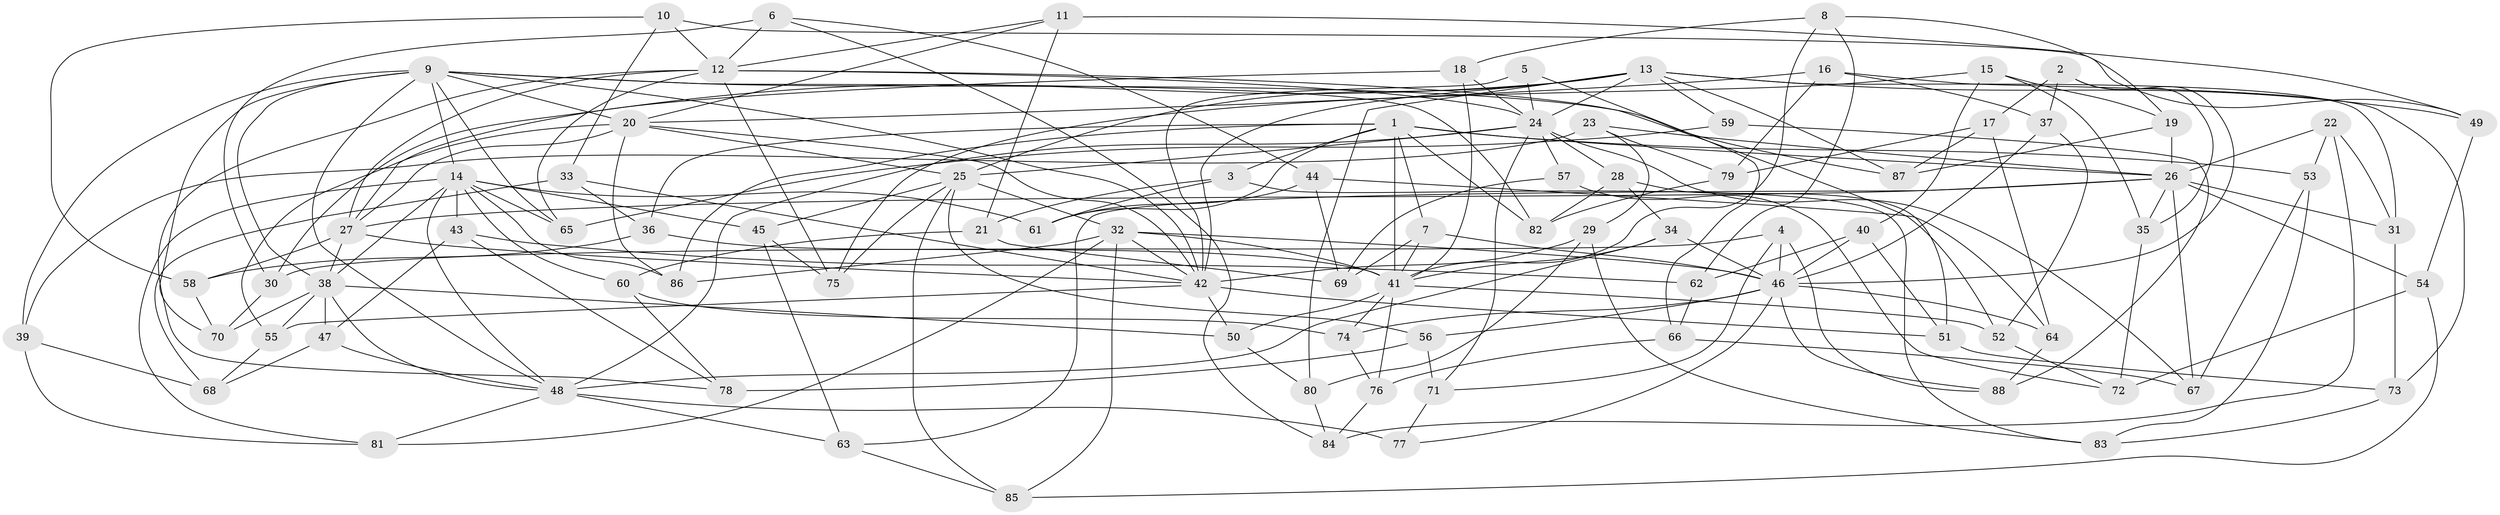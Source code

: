 // original degree distribution, {4: 1.0}
// Generated by graph-tools (version 1.1) at 2025/53/03/04/25 22:53:30]
// undirected, 88 vertices, 216 edges
graph export_dot {
  node [color=gray90,style=filled];
  1;
  2;
  3;
  4;
  5;
  6;
  7;
  8;
  9;
  10;
  11;
  12;
  13;
  14;
  15;
  16;
  17;
  18;
  19;
  20;
  21;
  22;
  23;
  24;
  25;
  26;
  27;
  28;
  29;
  30;
  31;
  32;
  33;
  34;
  35;
  36;
  37;
  38;
  39;
  40;
  41;
  42;
  43;
  44;
  45;
  46;
  47;
  48;
  49;
  50;
  51;
  52;
  53;
  54;
  55;
  56;
  57;
  58;
  59;
  60;
  61;
  62;
  63;
  64;
  65;
  66;
  67;
  68;
  69;
  70;
  71;
  72;
  73;
  74;
  75;
  76;
  77;
  78;
  79;
  80;
  81;
  82;
  83;
  84;
  85;
  86;
  87;
  88;
  1 -- 3 [weight=1.0];
  1 -- 7 [weight=1.0];
  1 -- 26 [weight=1.0];
  1 -- 36 [weight=1.0];
  1 -- 41 [weight=2.0];
  1 -- 53 [weight=1.0];
  1 -- 61 [weight=1.0];
  1 -- 82 [weight=1.0];
  1 -- 86 [weight=1.0];
  2 -- 17 [weight=1.0];
  2 -- 35 [weight=1.0];
  2 -- 37 [weight=1.0];
  2 -- 46 [weight=1.0];
  3 -- 21 [weight=1.0];
  3 -- 61 [weight=1.0];
  3 -- 83 [weight=1.0];
  4 -- 30 [weight=1.0];
  4 -- 46 [weight=1.0];
  4 -- 71 [weight=1.0];
  4 -- 88 [weight=1.0];
  5 -- 24 [weight=1.0];
  5 -- 42 [weight=2.0];
  5 -- 66 [weight=1.0];
  6 -- 12 [weight=1.0];
  6 -- 30 [weight=1.0];
  6 -- 44 [weight=1.0];
  6 -- 84 [weight=1.0];
  7 -- 41 [weight=1.0];
  7 -- 46 [weight=1.0];
  7 -- 69 [weight=1.0];
  8 -- 18 [weight=1.0];
  8 -- 19 [weight=1.0];
  8 -- 41 [weight=1.0];
  8 -- 62 [weight=1.0];
  9 -- 14 [weight=1.0];
  9 -- 20 [weight=1.0];
  9 -- 38 [weight=1.0];
  9 -- 39 [weight=1.0];
  9 -- 42 [weight=1.0];
  9 -- 48 [weight=1.0];
  9 -- 65 [weight=1.0];
  9 -- 70 [weight=1.0];
  9 -- 82 [weight=1.0];
  9 -- 87 [weight=1.0];
  10 -- 12 [weight=1.0];
  10 -- 33 [weight=1.0];
  10 -- 49 [weight=1.0];
  10 -- 58 [weight=1.0];
  11 -- 12 [weight=1.0];
  11 -- 20 [weight=1.0];
  11 -- 21 [weight=1.0];
  11 -- 49 [weight=1.0];
  12 -- 24 [weight=1.0];
  12 -- 27 [weight=2.0];
  12 -- 52 [weight=1.0];
  12 -- 65 [weight=1.0];
  12 -- 75 [weight=1.0];
  12 -- 78 [weight=1.0];
  13 -- 24 [weight=1.0];
  13 -- 25 [weight=1.0];
  13 -- 30 [weight=1.0];
  13 -- 31 [weight=1.0];
  13 -- 42 [weight=1.0];
  13 -- 49 [weight=1.0];
  13 -- 59 [weight=2.0];
  13 -- 80 [weight=1.0];
  13 -- 87 [weight=1.0];
  14 -- 38 [weight=3.0];
  14 -- 43 [weight=1.0];
  14 -- 45 [weight=1.0];
  14 -- 48 [weight=1.0];
  14 -- 60 [weight=1.0];
  14 -- 61 [weight=1.0];
  14 -- 65 [weight=1.0];
  14 -- 81 [weight=1.0];
  14 -- 86 [weight=1.0];
  15 -- 19 [weight=1.0];
  15 -- 35 [weight=1.0];
  15 -- 40 [weight=1.0];
  15 -- 75 [weight=1.0];
  16 -- 20 [weight=1.0];
  16 -- 37 [weight=1.0];
  16 -- 73 [weight=1.0];
  16 -- 79 [weight=1.0];
  17 -- 64 [weight=1.0];
  17 -- 79 [weight=1.0];
  17 -- 87 [weight=1.0];
  18 -- 24 [weight=1.0];
  18 -- 27 [weight=1.0];
  18 -- 41 [weight=1.0];
  19 -- 26 [weight=1.0];
  19 -- 87 [weight=1.0];
  20 -- 25 [weight=1.0];
  20 -- 27 [weight=3.0];
  20 -- 42 [weight=1.0];
  20 -- 55 [weight=1.0];
  20 -- 86 [weight=1.0];
  21 -- 60 [weight=1.0];
  21 -- 69 [weight=1.0];
  22 -- 26 [weight=1.0];
  22 -- 31 [weight=1.0];
  22 -- 53 [weight=1.0];
  22 -- 84 [weight=1.0];
  23 -- 26 [weight=1.0];
  23 -- 29 [weight=1.0];
  23 -- 39 [weight=1.0];
  23 -- 79 [weight=1.0];
  24 -- 25 [weight=2.0];
  24 -- 28 [weight=1.0];
  24 -- 48 [weight=1.0];
  24 -- 57 [weight=2.0];
  24 -- 67 [weight=1.0];
  24 -- 71 [weight=1.0];
  25 -- 32 [weight=2.0];
  25 -- 45 [weight=1.0];
  25 -- 56 [weight=1.0];
  25 -- 75 [weight=1.0];
  25 -- 85 [weight=1.0];
  26 -- 27 [weight=1.0];
  26 -- 31 [weight=1.0];
  26 -- 35 [weight=1.0];
  26 -- 54 [weight=1.0];
  26 -- 63 [weight=1.0];
  26 -- 67 [weight=1.0];
  27 -- 38 [weight=1.0];
  27 -- 42 [weight=1.0];
  27 -- 58 [weight=1.0];
  28 -- 34 [weight=1.0];
  28 -- 51 [weight=1.0];
  28 -- 82 [weight=1.0];
  29 -- 42 [weight=1.0];
  29 -- 80 [weight=1.0];
  29 -- 83 [weight=1.0];
  30 -- 70 [weight=1.0];
  31 -- 73 [weight=1.0];
  32 -- 41 [weight=1.0];
  32 -- 42 [weight=1.0];
  32 -- 46 [weight=1.0];
  32 -- 81 [weight=1.0];
  32 -- 85 [weight=1.0];
  32 -- 86 [weight=1.0];
  33 -- 36 [weight=1.0];
  33 -- 42 [weight=1.0];
  33 -- 68 [weight=1.0];
  34 -- 41 [weight=1.0];
  34 -- 46 [weight=1.0];
  34 -- 48 [weight=1.0];
  35 -- 72 [weight=1.0];
  36 -- 41 [weight=1.0];
  36 -- 58 [weight=1.0];
  37 -- 46 [weight=1.0];
  37 -- 52 [weight=1.0];
  38 -- 47 [weight=1.0];
  38 -- 48 [weight=1.0];
  38 -- 50 [weight=1.0];
  38 -- 55 [weight=1.0];
  38 -- 70 [weight=1.0];
  39 -- 68 [weight=1.0];
  39 -- 81 [weight=1.0];
  40 -- 46 [weight=1.0];
  40 -- 51 [weight=1.0];
  40 -- 62 [weight=1.0];
  41 -- 50 [weight=1.0];
  41 -- 52 [weight=1.0];
  41 -- 74 [weight=1.0];
  41 -- 76 [weight=1.0];
  42 -- 50 [weight=1.0];
  42 -- 51 [weight=1.0];
  42 -- 55 [weight=1.0];
  43 -- 47 [weight=1.0];
  43 -- 62 [weight=1.0];
  43 -- 78 [weight=1.0];
  44 -- 61 [weight=1.0];
  44 -- 64 [weight=1.0];
  44 -- 69 [weight=1.0];
  45 -- 63 [weight=1.0];
  45 -- 75 [weight=1.0];
  46 -- 56 [weight=1.0];
  46 -- 64 [weight=1.0];
  46 -- 74 [weight=1.0];
  46 -- 77 [weight=1.0];
  46 -- 88 [weight=1.0];
  47 -- 48 [weight=1.0];
  47 -- 68 [weight=1.0];
  48 -- 63 [weight=1.0];
  48 -- 77 [weight=2.0];
  48 -- 81 [weight=1.0];
  49 -- 54 [weight=1.0];
  50 -- 80 [weight=1.0];
  51 -- 73 [weight=1.0];
  52 -- 72 [weight=1.0];
  53 -- 67 [weight=1.0];
  53 -- 83 [weight=1.0];
  54 -- 72 [weight=1.0];
  54 -- 85 [weight=1.0];
  55 -- 68 [weight=1.0];
  56 -- 71 [weight=1.0];
  56 -- 78 [weight=1.0];
  57 -- 69 [weight=1.0];
  57 -- 72 [weight=1.0];
  58 -- 70 [weight=1.0];
  59 -- 65 [weight=1.0];
  59 -- 88 [weight=1.0];
  60 -- 74 [weight=1.0];
  60 -- 78 [weight=1.0];
  62 -- 66 [weight=1.0];
  63 -- 85 [weight=1.0];
  64 -- 88 [weight=1.0];
  66 -- 67 [weight=1.0];
  66 -- 76 [weight=1.0];
  71 -- 77 [weight=1.0];
  73 -- 83 [weight=1.0];
  74 -- 76 [weight=1.0];
  76 -- 84 [weight=1.0];
  79 -- 82 [weight=1.0];
  80 -- 84 [weight=1.0];
}
